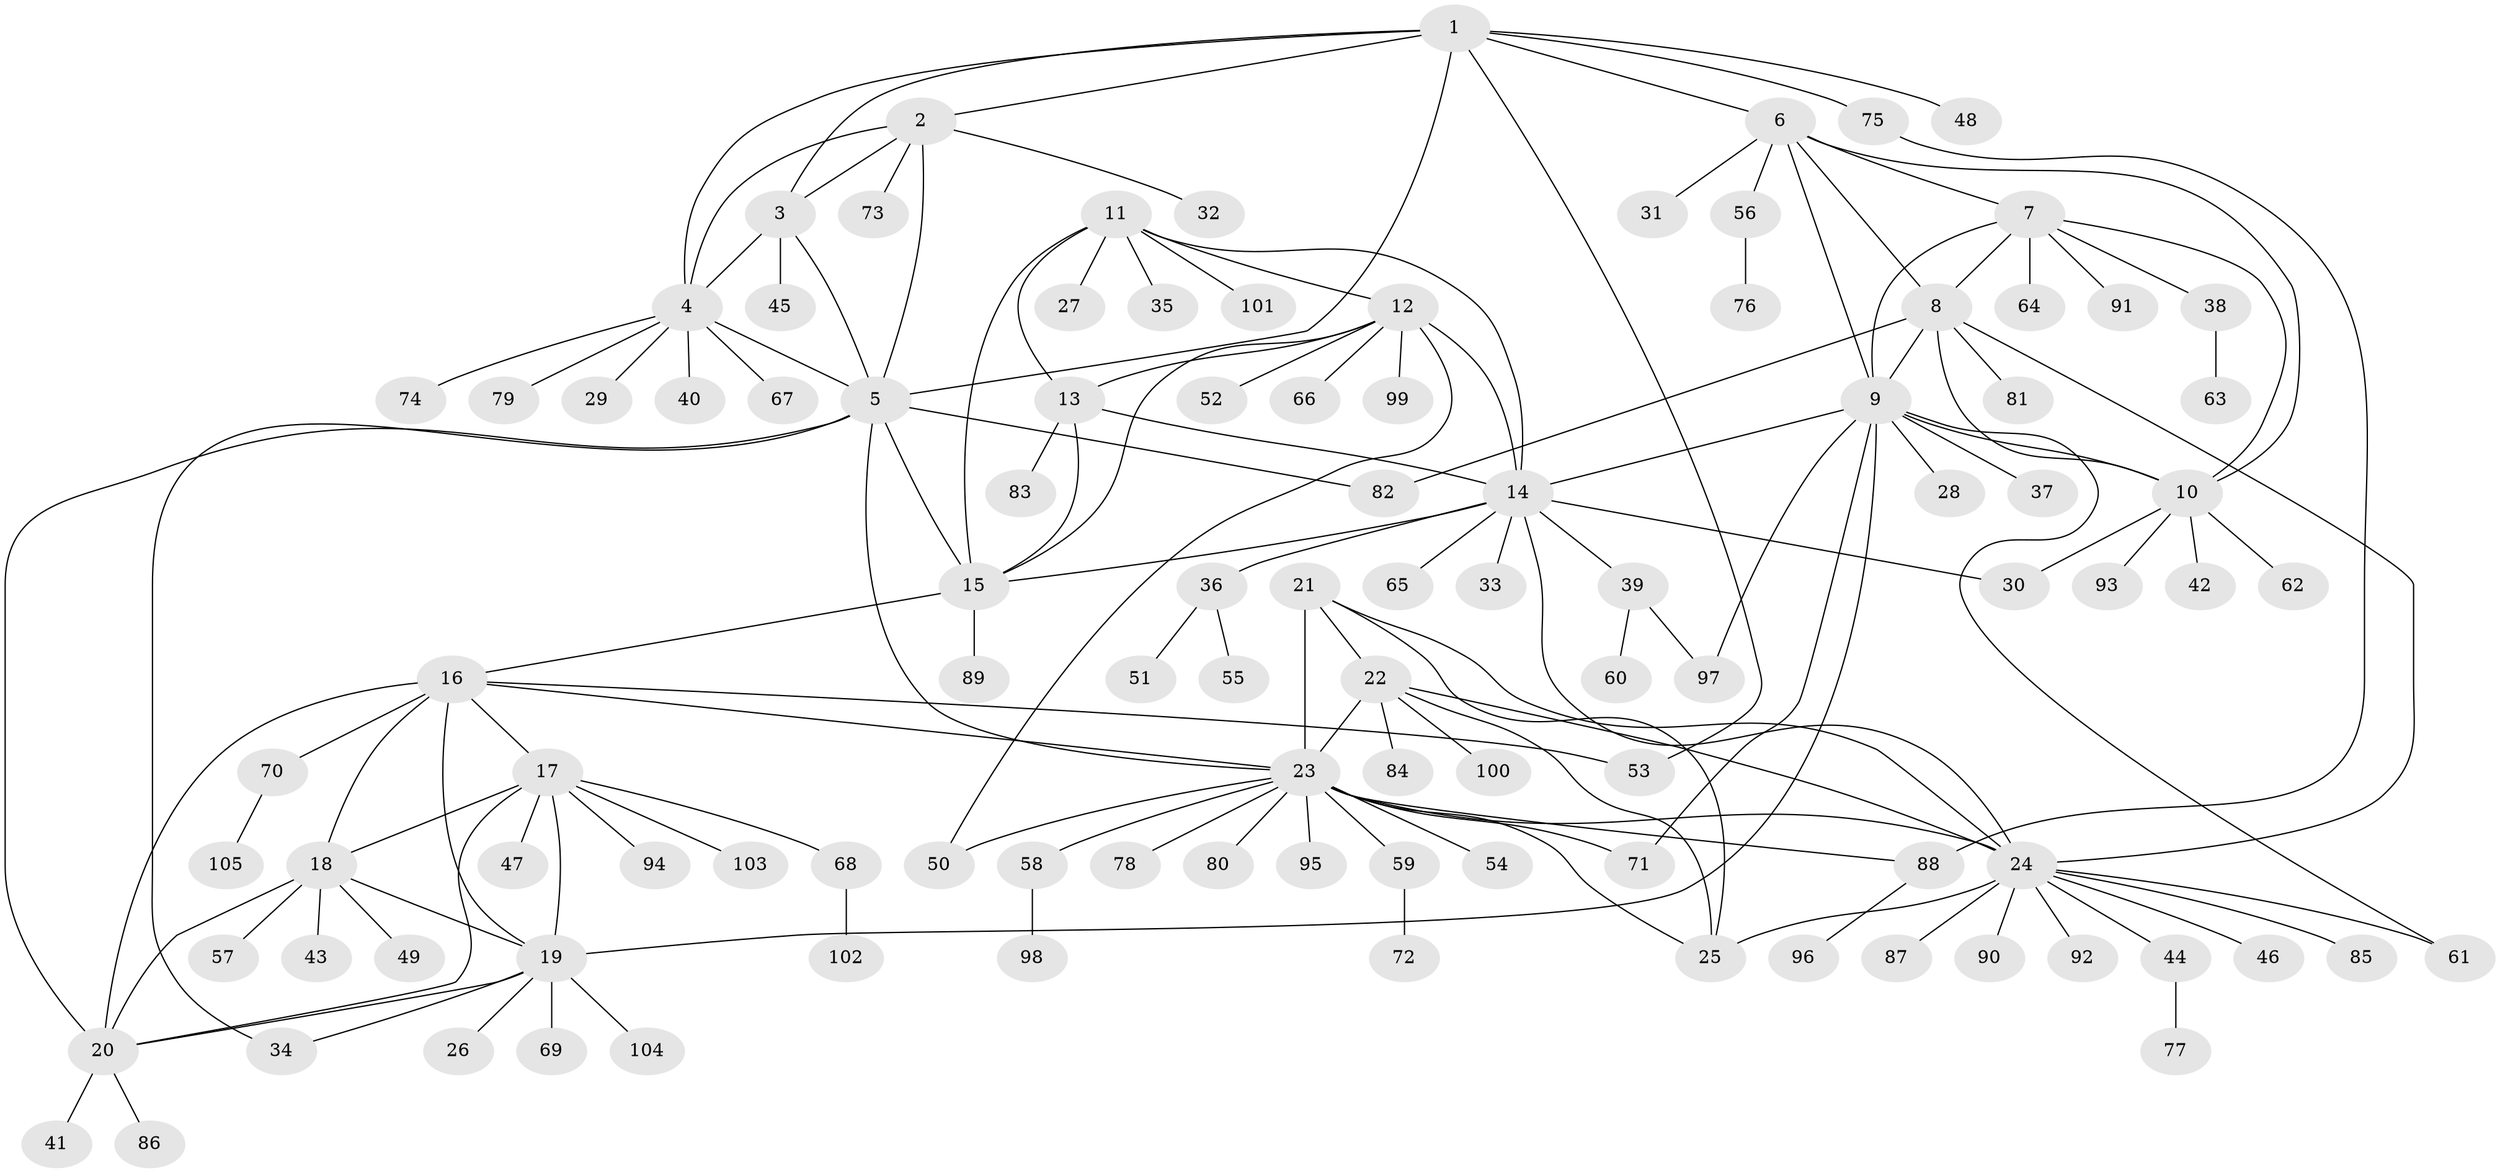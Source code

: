 // Generated by graph-tools (version 1.1) at 2025/50/03/09/25 03:50:29]
// undirected, 105 vertices, 149 edges
graph export_dot {
graph [start="1"]
  node [color=gray90,style=filled];
  1;
  2;
  3;
  4;
  5;
  6;
  7;
  8;
  9;
  10;
  11;
  12;
  13;
  14;
  15;
  16;
  17;
  18;
  19;
  20;
  21;
  22;
  23;
  24;
  25;
  26;
  27;
  28;
  29;
  30;
  31;
  32;
  33;
  34;
  35;
  36;
  37;
  38;
  39;
  40;
  41;
  42;
  43;
  44;
  45;
  46;
  47;
  48;
  49;
  50;
  51;
  52;
  53;
  54;
  55;
  56;
  57;
  58;
  59;
  60;
  61;
  62;
  63;
  64;
  65;
  66;
  67;
  68;
  69;
  70;
  71;
  72;
  73;
  74;
  75;
  76;
  77;
  78;
  79;
  80;
  81;
  82;
  83;
  84;
  85;
  86;
  87;
  88;
  89;
  90;
  91;
  92;
  93;
  94;
  95;
  96;
  97;
  98;
  99;
  100;
  101;
  102;
  103;
  104;
  105;
  1 -- 2;
  1 -- 3;
  1 -- 4;
  1 -- 5;
  1 -- 6;
  1 -- 48;
  1 -- 53;
  1 -- 75;
  2 -- 3;
  2 -- 4;
  2 -- 5;
  2 -- 32;
  2 -- 73;
  3 -- 4;
  3 -- 5;
  3 -- 45;
  4 -- 5;
  4 -- 29;
  4 -- 40;
  4 -- 67;
  4 -- 74;
  4 -- 79;
  5 -- 15;
  5 -- 20;
  5 -- 23;
  5 -- 34;
  5 -- 82;
  6 -- 7;
  6 -- 8;
  6 -- 9;
  6 -- 10;
  6 -- 31;
  6 -- 56;
  7 -- 8;
  7 -- 9;
  7 -- 10;
  7 -- 38;
  7 -- 64;
  7 -- 91;
  8 -- 9;
  8 -- 10;
  8 -- 24;
  8 -- 81;
  8 -- 82;
  9 -- 10;
  9 -- 14;
  9 -- 19;
  9 -- 28;
  9 -- 37;
  9 -- 61;
  9 -- 71;
  9 -- 97;
  10 -- 30;
  10 -- 42;
  10 -- 62;
  10 -- 93;
  11 -- 12;
  11 -- 13;
  11 -- 14;
  11 -- 15;
  11 -- 27;
  11 -- 35;
  11 -- 101;
  12 -- 13;
  12 -- 14;
  12 -- 15;
  12 -- 50;
  12 -- 52;
  12 -- 66;
  12 -- 99;
  13 -- 14;
  13 -- 15;
  13 -- 83;
  14 -- 15;
  14 -- 24;
  14 -- 30;
  14 -- 33;
  14 -- 36;
  14 -- 39;
  14 -- 65;
  15 -- 16;
  15 -- 89;
  16 -- 17;
  16 -- 18;
  16 -- 19;
  16 -- 20;
  16 -- 23;
  16 -- 53;
  16 -- 70;
  17 -- 18;
  17 -- 19;
  17 -- 20;
  17 -- 47;
  17 -- 68;
  17 -- 94;
  17 -- 103;
  18 -- 19;
  18 -- 20;
  18 -- 43;
  18 -- 49;
  18 -- 57;
  19 -- 20;
  19 -- 26;
  19 -- 34;
  19 -- 69;
  19 -- 104;
  20 -- 41;
  20 -- 86;
  21 -- 22;
  21 -- 23;
  21 -- 24;
  21 -- 25;
  22 -- 23;
  22 -- 24;
  22 -- 25;
  22 -- 84;
  22 -- 100;
  23 -- 24;
  23 -- 25;
  23 -- 50;
  23 -- 54;
  23 -- 58;
  23 -- 59;
  23 -- 71;
  23 -- 78;
  23 -- 80;
  23 -- 88;
  23 -- 95;
  24 -- 25;
  24 -- 44;
  24 -- 46;
  24 -- 61;
  24 -- 85;
  24 -- 87;
  24 -- 90;
  24 -- 92;
  36 -- 51;
  36 -- 55;
  38 -- 63;
  39 -- 60;
  39 -- 97;
  44 -- 77;
  56 -- 76;
  58 -- 98;
  59 -- 72;
  68 -- 102;
  70 -- 105;
  75 -- 88;
  88 -- 96;
}
